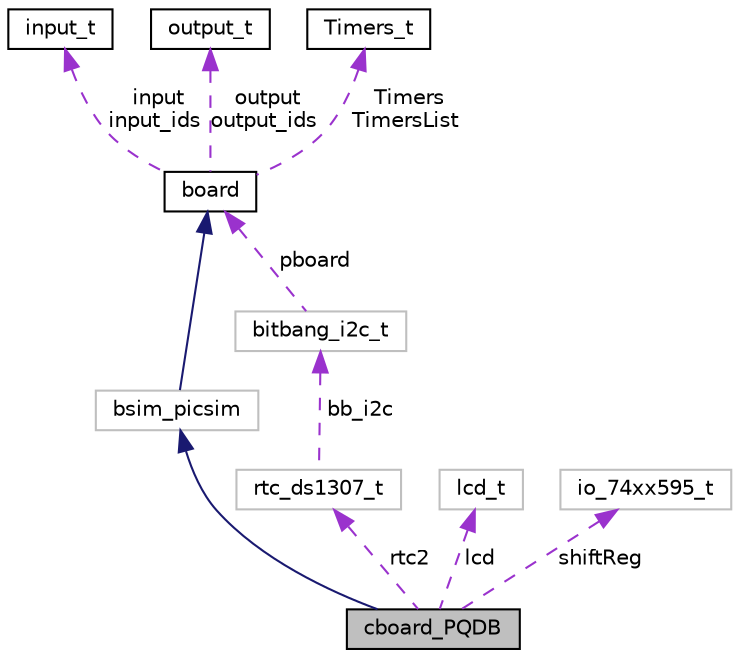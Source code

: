 digraph "cboard_PQDB"
{
 // LATEX_PDF_SIZE
  edge [fontname="Helvetica",fontsize="10",labelfontname="Helvetica",labelfontsize="10"];
  node [fontname="Helvetica",fontsize="10",shape=record];
  Node1 [label="cboard_PQDB",height=0.2,width=0.4,color="black", fillcolor="grey75", style="filled", fontcolor="black",tooltip=" "];
  Node2 -> Node1 [dir="back",color="midnightblue",fontsize="10",style="solid",fontname="Helvetica"];
  Node2 [label="bsim_picsim",height=0.2,width=0.4,color="grey75", fillcolor="white", style="filled",URL="$classbsim__picsim.html",tooltip=" "];
  Node3 -> Node2 [dir="back",color="midnightblue",fontsize="10",style="solid",fontname="Helvetica"];
  Node3 [label="board",height=0.2,width=0.4,color="black", fillcolor="white", style="filled",URL="$classboard.html",tooltip="Board class."];
  Node4 -> Node3 [dir="back",color="darkorchid3",fontsize="10",style="dashed",label=" input\ninput_ids" ,fontname="Helvetica"];
  Node4 [label="input_t",height=0.2,width=0.4,color="black", fillcolor="white", style="filled",URL="$structinput__t.html",tooltip="input map struct"];
  Node5 -> Node3 [dir="back",color="darkorchid3",fontsize="10",style="dashed",label=" output\noutput_ids" ,fontname="Helvetica"];
  Node5 [label="output_t",height=0.2,width=0.4,color="black", fillcolor="white", style="filled",URL="$structoutput__t.html",tooltip="output map struct"];
  Node6 -> Node3 [dir="back",color="darkorchid3",fontsize="10",style="dashed",label=" Timers\nTimersList" ,fontname="Helvetica"];
  Node6 [label="Timers_t",height=0.2,width=0.4,color="black", fillcolor="white", style="filled",URL="$struct_timers__t.html",tooltip="internal timer struct"];
  Node7 -> Node1 [dir="back",color="darkorchid3",fontsize="10",style="dashed",label=" lcd" ,fontname="Helvetica"];
  Node7 [label="lcd_t",height=0.2,width=0.4,color="grey75", fillcolor="white", style="filled",URL="$structlcd__t.html",tooltip=" "];
  Node8 -> Node1 [dir="back",color="darkorchid3",fontsize="10",style="dashed",label=" rtc2" ,fontname="Helvetica"];
  Node8 [label="rtc_ds1307_t",height=0.2,width=0.4,color="grey75", fillcolor="white", style="filled",URL="$structrtc__ds1307__t.html",tooltip=" "];
  Node9 -> Node8 [dir="back",color="darkorchid3",fontsize="10",style="dashed",label=" bb_i2c" ,fontname="Helvetica"];
  Node9 [label="bitbang_i2c_t",height=0.2,width=0.4,color="grey75", fillcolor="white", style="filled",URL="$structbitbang__i2c__t.html",tooltip=" "];
  Node3 -> Node9 [dir="back",color="darkorchid3",fontsize="10",style="dashed",label=" pboard" ,fontname="Helvetica"];
  Node10 -> Node1 [dir="back",color="darkorchid3",fontsize="10",style="dashed",label=" shiftReg" ,fontname="Helvetica"];
  Node10 [label="io_74xx595_t",height=0.2,width=0.4,color="grey75", fillcolor="white", style="filled",URL="$structio__74xx595__t.html",tooltip=" "];
}
